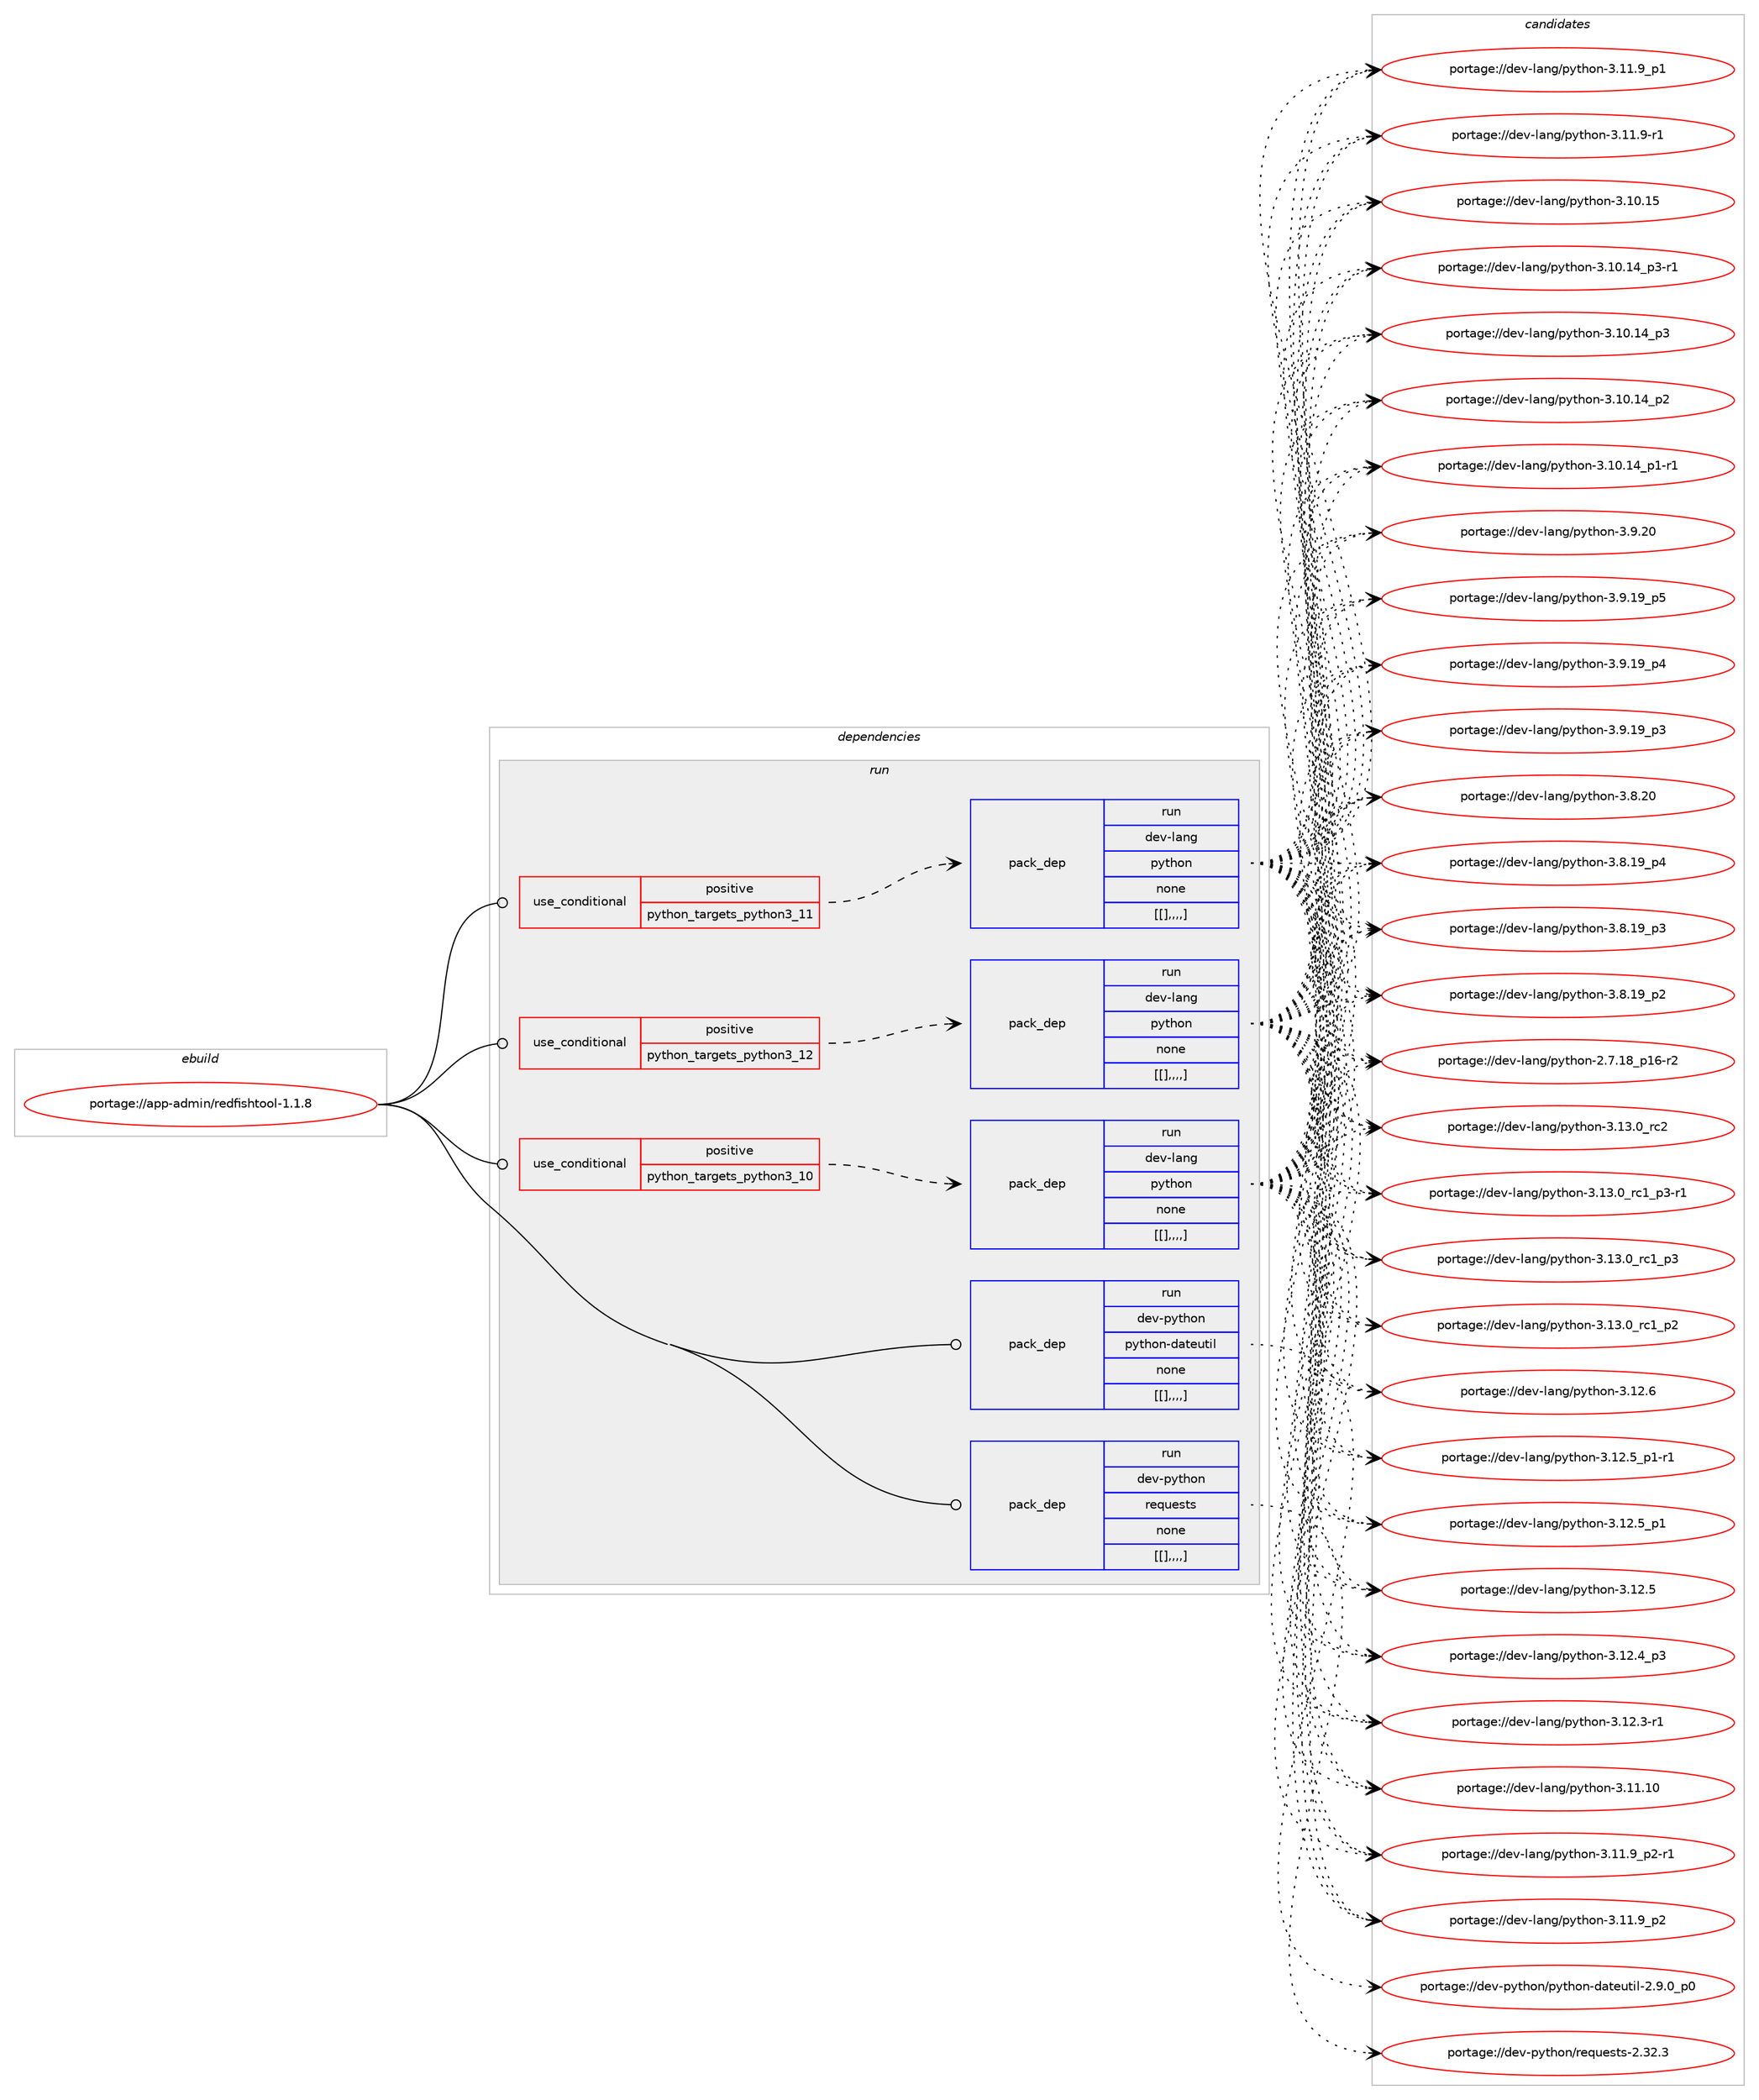 digraph prolog {

# *************
# Graph options
# *************

newrank=true;
concentrate=true;
compound=true;
graph [rankdir=LR,fontname=Helvetica,fontsize=10,ranksep=1.5];#, ranksep=2.5, nodesep=0.2];
edge  [arrowhead=vee];
node  [fontname=Helvetica,fontsize=10];

# **********
# The ebuild
# **********

subgraph cluster_leftcol {
color=gray;
label=<<i>ebuild</i>>;
id [label="portage://app-admin/redfishtool-1.1.8", color=red, width=4, href="../app-admin/redfishtool-1.1.8.svg"];
}

# ****************
# The dependencies
# ****************

subgraph cluster_midcol {
color=gray;
label=<<i>dependencies</i>>;
subgraph cluster_compile {
fillcolor="#eeeeee";
style=filled;
label=<<i>compile</i>>;
}
subgraph cluster_compileandrun {
fillcolor="#eeeeee";
style=filled;
label=<<i>compile and run</i>>;
}
subgraph cluster_run {
fillcolor="#eeeeee";
style=filled;
label=<<i>run</i>>;
subgraph cond987 {
dependency4208 [label=<<TABLE BORDER="0" CELLBORDER="1" CELLSPACING="0" CELLPADDING="4"><TR><TD ROWSPAN="3" CELLPADDING="10">use_conditional</TD></TR><TR><TD>positive</TD></TR><TR><TD>python_targets_python3_10</TD></TR></TABLE>>, shape=none, color=red];
subgraph pack3205 {
dependency4209 [label=<<TABLE BORDER="0" CELLBORDER="1" CELLSPACING="0" CELLPADDING="4" WIDTH="220"><TR><TD ROWSPAN="6" CELLPADDING="30">pack_dep</TD></TR><TR><TD WIDTH="110">run</TD></TR><TR><TD>dev-lang</TD></TR><TR><TD>python</TD></TR><TR><TD>none</TD></TR><TR><TD>[[],,,,]</TD></TR></TABLE>>, shape=none, color=blue];
}
dependency4208:e -> dependency4209:w [weight=20,style="dashed",arrowhead="vee"];
}
id:e -> dependency4208:w [weight=20,style="solid",arrowhead="odot"];
subgraph cond988 {
dependency4210 [label=<<TABLE BORDER="0" CELLBORDER="1" CELLSPACING="0" CELLPADDING="4"><TR><TD ROWSPAN="3" CELLPADDING="10">use_conditional</TD></TR><TR><TD>positive</TD></TR><TR><TD>python_targets_python3_11</TD></TR></TABLE>>, shape=none, color=red];
subgraph pack3206 {
dependency4211 [label=<<TABLE BORDER="0" CELLBORDER="1" CELLSPACING="0" CELLPADDING="4" WIDTH="220"><TR><TD ROWSPAN="6" CELLPADDING="30">pack_dep</TD></TR><TR><TD WIDTH="110">run</TD></TR><TR><TD>dev-lang</TD></TR><TR><TD>python</TD></TR><TR><TD>none</TD></TR><TR><TD>[[],,,,]</TD></TR></TABLE>>, shape=none, color=blue];
}
dependency4210:e -> dependency4211:w [weight=20,style="dashed",arrowhead="vee"];
}
id:e -> dependency4210:w [weight=20,style="solid",arrowhead="odot"];
subgraph cond989 {
dependency4212 [label=<<TABLE BORDER="0" CELLBORDER="1" CELLSPACING="0" CELLPADDING="4"><TR><TD ROWSPAN="3" CELLPADDING="10">use_conditional</TD></TR><TR><TD>positive</TD></TR><TR><TD>python_targets_python3_12</TD></TR></TABLE>>, shape=none, color=red];
subgraph pack3207 {
dependency4213 [label=<<TABLE BORDER="0" CELLBORDER="1" CELLSPACING="0" CELLPADDING="4" WIDTH="220"><TR><TD ROWSPAN="6" CELLPADDING="30">pack_dep</TD></TR><TR><TD WIDTH="110">run</TD></TR><TR><TD>dev-lang</TD></TR><TR><TD>python</TD></TR><TR><TD>none</TD></TR><TR><TD>[[],,,,]</TD></TR></TABLE>>, shape=none, color=blue];
}
dependency4212:e -> dependency4213:w [weight=20,style="dashed",arrowhead="vee"];
}
id:e -> dependency4212:w [weight=20,style="solid",arrowhead="odot"];
subgraph pack3208 {
dependency4214 [label=<<TABLE BORDER="0" CELLBORDER="1" CELLSPACING="0" CELLPADDING="4" WIDTH="220"><TR><TD ROWSPAN="6" CELLPADDING="30">pack_dep</TD></TR><TR><TD WIDTH="110">run</TD></TR><TR><TD>dev-python</TD></TR><TR><TD>python-dateutil</TD></TR><TR><TD>none</TD></TR><TR><TD>[[],,,,]</TD></TR></TABLE>>, shape=none, color=blue];
}
id:e -> dependency4214:w [weight=20,style="solid",arrowhead="odot"];
subgraph pack3209 {
dependency4215 [label=<<TABLE BORDER="0" CELLBORDER="1" CELLSPACING="0" CELLPADDING="4" WIDTH="220"><TR><TD ROWSPAN="6" CELLPADDING="30">pack_dep</TD></TR><TR><TD WIDTH="110">run</TD></TR><TR><TD>dev-python</TD></TR><TR><TD>requests</TD></TR><TR><TD>none</TD></TR><TR><TD>[[],,,,]</TD></TR></TABLE>>, shape=none, color=blue];
}
id:e -> dependency4215:w [weight=20,style="solid",arrowhead="odot"];
}
}

# **************
# The candidates
# **************

subgraph cluster_choices {
rank=same;
color=gray;
label=<<i>candidates</i>>;

subgraph choice3205 {
color=black;
nodesep=1;
choice10010111845108971101034711212111610411111045514649514648951149950 [label="portage://dev-lang/python-3.13.0_rc2", color=red, width=4,href="../dev-lang/python-3.13.0_rc2.svg"];
choice1001011184510897110103471121211161041111104551464951464895114994995112514511449 [label="portage://dev-lang/python-3.13.0_rc1_p3-r1", color=red, width=4,href="../dev-lang/python-3.13.0_rc1_p3-r1.svg"];
choice100101118451089711010347112121116104111110455146495146489511499499511251 [label="portage://dev-lang/python-3.13.0_rc1_p3", color=red, width=4,href="../dev-lang/python-3.13.0_rc1_p3.svg"];
choice100101118451089711010347112121116104111110455146495146489511499499511250 [label="portage://dev-lang/python-3.13.0_rc1_p2", color=red, width=4,href="../dev-lang/python-3.13.0_rc1_p2.svg"];
choice10010111845108971101034711212111610411111045514649504654 [label="portage://dev-lang/python-3.12.6", color=red, width=4,href="../dev-lang/python-3.12.6.svg"];
choice1001011184510897110103471121211161041111104551464950465395112494511449 [label="portage://dev-lang/python-3.12.5_p1-r1", color=red, width=4,href="../dev-lang/python-3.12.5_p1-r1.svg"];
choice100101118451089711010347112121116104111110455146495046539511249 [label="portage://dev-lang/python-3.12.5_p1", color=red, width=4,href="../dev-lang/python-3.12.5_p1.svg"];
choice10010111845108971101034711212111610411111045514649504653 [label="portage://dev-lang/python-3.12.5", color=red, width=4,href="../dev-lang/python-3.12.5.svg"];
choice100101118451089711010347112121116104111110455146495046529511251 [label="portage://dev-lang/python-3.12.4_p3", color=red, width=4,href="../dev-lang/python-3.12.4_p3.svg"];
choice100101118451089711010347112121116104111110455146495046514511449 [label="portage://dev-lang/python-3.12.3-r1", color=red, width=4,href="../dev-lang/python-3.12.3-r1.svg"];
choice1001011184510897110103471121211161041111104551464949464948 [label="portage://dev-lang/python-3.11.10", color=red, width=4,href="../dev-lang/python-3.11.10.svg"];
choice1001011184510897110103471121211161041111104551464949465795112504511449 [label="portage://dev-lang/python-3.11.9_p2-r1", color=red, width=4,href="../dev-lang/python-3.11.9_p2-r1.svg"];
choice100101118451089711010347112121116104111110455146494946579511250 [label="portage://dev-lang/python-3.11.9_p2", color=red, width=4,href="../dev-lang/python-3.11.9_p2.svg"];
choice100101118451089711010347112121116104111110455146494946579511249 [label="portage://dev-lang/python-3.11.9_p1", color=red, width=4,href="../dev-lang/python-3.11.9_p1.svg"];
choice100101118451089711010347112121116104111110455146494946574511449 [label="portage://dev-lang/python-3.11.9-r1", color=red, width=4,href="../dev-lang/python-3.11.9-r1.svg"];
choice1001011184510897110103471121211161041111104551464948464953 [label="portage://dev-lang/python-3.10.15", color=red, width=4,href="../dev-lang/python-3.10.15.svg"];
choice100101118451089711010347112121116104111110455146494846495295112514511449 [label="portage://dev-lang/python-3.10.14_p3-r1", color=red, width=4,href="../dev-lang/python-3.10.14_p3-r1.svg"];
choice10010111845108971101034711212111610411111045514649484649529511251 [label="portage://dev-lang/python-3.10.14_p3", color=red, width=4,href="../dev-lang/python-3.10.14_p3.svg"];
choice10010111845108971101034711212111610411111045514649484649529511250 [label="portage://dev-lang/python-3.10.14_p2", color=red, width=4,href="../dev-lang/python-3.10.14_p2.svg"];
choice100101118451089711010347112121116104111110455146494846495295112494511449 [label="portage://dev-lang/python-3.10.14_p1-r1", color=red, width=4,href="../dev-lang/python-3.10.14_p1-r1.svg"];
choice10010111845108971101034711212111610411111045514657465048 [label="portage://dev-lang/python-3.9.20", color=red, width=4,href="../dev-lang/python-3.9.20.svg"];
choice100101118451089711010347112121116104111110455146574649579511253 [label="portage://dev-lang/python-3.9.19_p5", color=red, width=4,href="../dev-lang/python-3.9.19_p5.svg"];
choice100101118451089711010347112121116104111110455146574649579511252 [label="portage://dev-lang/python-3.9.19_p4", color=red, width=4,href="../dev-lang/python-3.9.19_p4.svg"];
choice100101118451089711010347112121116104111110455146574649579511251 [label="portage://dev-lang/python-3.9.19_p3", color=red, width=4,href="../dev-lang/python-3.9.19_p3.svg"];
choice10010111845108971101034711212111610411111045514656465048 [label="portage://dev-lang/python-3.8.20", color=red, width=4,href="../dev-lang/python-3.8.20.svg"];
choice100101118451089711010347112121116104111110455146564649579511252 [label="portage://dev-lang/python-3.8.19_p4", color=red, width=4,href="../dev-lang/python-3.8.19_p4.svg"];
choice100101118451089711010347112121116104111110455146564649579511251 [label="portage://dev-lang/python-3.8.19_p3", color=red, width=4,href="../dev-lang/python-3.8.19_p3.svg"];
choice100101118451089711010347112121116104111110455146564649579511250 [label="portage://dev-lang/python-3.8.19_p2", color=red, width=4,href="../dev-lang/python-3.8.19_p2.svg"];
choice100101118451089711010347112121116104111110455046554649569511249544511450 [label="portage://dev-lang/python-2.7.18_p16-r2", color=red, width=4,href="../dev-lang/python-2.7.18_p16-r2.svg"];
dependency4209:e -> choice10010111845108971101034711212111610411111045514649514648951149950:w [style=dotted,weight="100"];
dependency4209:e -> choice1001011184510897110103471121211161041111104551464951464895114994995112514511449:w [style=dotted,weight="100"];
dependency4209:e -> choice100101118451089711010347112121116104111110455146495146489511499499511251:w [style=dotted,weight="100"];
dependency4209:e -> choice100101118451089711010347112121116104111110455146495146489511499499511250:w [style=dotted,weight="100"];
dependency4209:e -> choice10010111845108971101034711212111610411111045514649504654:w [style=dotted,weight="100"];
dependency4209:e -> choice1001011184510897110103471121211161041111104551464950465395112494511449:w [style=dotted,weight="100"];
dependency4209:e -> choice100101118451089711010347112121116104111110455146495046539511249:w [style=dotted,weight="100"];
dependency4209:e -> choice10010111845108971101034711212111610411111045514649504653:w [style=dotted,weight="100"];
dependency4209:e -> choice100101118451089711010347112121116104111110455146495046529511251:w [style=dotted,weight="100"];
dependency4209:e -> choice100101118451089711010347112121116104111110455146495046514511449:w [style=dotted,weight="100"];
dependency4209:e -> choice1001011184510897110103471121211161041111104551464949464948:w [style=dotted,weight="100"];
dependency4209:e -> choice1001011184510897110103471121211161041111104551464949465795112504511449:w [style=dotted,weight="100"];
dependency4209:e -> choice100101118451089711010347112121116104111110455146494946579511250:w [style=dotted,weight="100"];
dependency4209:e -> choice100101118451089711010347112121116104111110455146494946579511249:w [style=dotted,weight="100"];
dependency4209:e -> choice100101118451089711010347112121116104111110455146494946574511449:w [style=dotted,weight="100"];
dependency4209:e -> choice1001011184510897110103471121211161041111104551464948464953:w [style=dotted,weight="100"];
dependency4209:e -> choice100101118451089711010347112121116104111110455146494846495295112514511449:w [style=dotted,weight="100"];
dependency4209:e -> choice10010111845108971101034711212111610411111045514649484649529511251:w [style=dotted,weight="100"];
dependency4209:e -> choice10010111845108971101034711212111610411111045514649484649529511250:w [style=dotted,weight="100"];
dependency4209:e -> choice100101118451089711010347112121116104111110455146494846495295112494511449:w [style=dotted,weight="100"];
dependency4209:e -> choice10010111845108971101034711212111610411111045514657465048:w [style=dotted,weight="100"];
dependency4209:e -> choice100101118451089711010347112121116104111110455146574649579511253:w [style=dotted,weight="100"];
dependency4209:e -> choice100101118451089711010347112121116104111110455146574649579511252:w [style=dotted,weight="100"];
dependency4209:e -> choice100101118451089711010347112121116104111110455146574649579511251:w [style=dotted,weight="100"];
dependency4209:e -> choice10010111845108971101034711212111610411111045514656465048:w [style=dotted,weight="100"];
dependency4209:e -> choice100101118451089711010347112121116104111110455146564649579511252:w [style=dotted,weight="100"];
dependency4209:e -> choice100101118451089711010347112121116104111110455146564649579511251:w [style=dotted,weight="100"];
dependency4209:e -> choice100101118451089711010347112121116104111110455146564649579511250:w [style=dotted,weight="100"];
dependency4209:e -> choice100101118451089711010347112121116104111110455046554649569511249544511450:w [style=dotted,weight="100"];
}
subgraph choice3206 {
color=black;
nodesep=1;
choice10010111845108971101034711212111610411111045514649514648951149950 [label="portage://dev-lang/python-3.13.0_rc2", color=red, width=4,href="../dev-lang/python-3.13.0_rc2.svg"];
choice1001011184510897110103471121211161041111104551464951464895114994995112514511449 [label="portage://dev-lang/python-3.13.0_rc1_p3-r1", color=red, width=4,href="../dev-lang/python-3.13.0_rc1_p3-r1.svg"];
choice100101118451089711010347112121116104111110455146495146489511499499511251 [label="portage://dev-lang/python-3.13.0_rc1_p3", color=red, width=4,href="../dev-lang/python-3.13.0_rc1_p3.svg"];
choice100101118451089711010347112121116104111110455146495146489511499499511250 [label="portage://dev-lang/python-3.13.0_rc1_p2", color=red, width=4,href="../dev-lang/python-3.13.0_rc1_p2.svg"];
choice10010111845108971101034711212111610411111045514649504654 [label="portage://dev-lang/python-3.12.6", color=red, width=4,href="../dev-lang/python-3.12.6.svg"];
choice1001011184510897110103471121211161041111104551464950465395112494511449 [label="portage://dev-lang/python-3.12.5_p1-r1", color=red, width=4,href="../dev-lang/python-3.12.5_p1-r1.svg"];
choice100101118451089711010347112121116104111110455146495046539511249 [label="portage://dev-lang/python-3.12.5_p1", color=red, width=4,href="../dev-lang/python-3.12.5_p1.svg"];
choice10010111845108971101034711212111610411111045514649504653 [label="portage://dev-lang/python-3.12.5", color=red, width=4,href="../dev-lang/python-3.12.5.svg"];
choice100101118451089711010347112121116104111110455146495046529511251 [label="portage://dev-lang/python-3.12.4_p3", color=red, width=4,href="../dev-lang/python-3.12.4_p3.svg"];
choice100101118451089711010347112121116104111110455146495046514511449 [label="portage://dev-lang/python-3.12.3-r1", color=red, width=4,href="../dev-lang/python-3.12.3-r1.svg"];
choice1001011184510897110103471121211161041111104551464949464948 [label="portage://dev-lang/python-3.11.10", color=red, width=4,href="../dev-lang/python-3.11.10.svg"];
choice1001011184510897110103471121211161041111104551464949465795112504511449 [label="portage://dev-lang/python-3.11.9_p2-r1", color=red, width=4,href="../dev-lang/python-3.11.9_p2-r1.svg"];
choice100101118451089711010347112121116104111110455146494946579511250 [label="portage://dev-lang/python-3.11.9_p2", color=red, width=4,href="../dev-lang/python-3.11.9_p2.svg"];
choice100101118451089711010347112121116104111110455146494946579511249 [label="portage://dev-lang/python-3.11.9_p1", color=red, width=4,href="../dev-lang/python-3.11.9_p1.svg"];
choice100101118451089711010347112121116104111110455146494946574511449 [label="portage://dev-lang/python-3.11.9-r1", color=red, width=4,href="../dev-lang/python-3.11.9-r1.svg"];
choice1001011184510897110103471121211161041111104551464948464953 [label="portage://dev-lang/python-3.10.15", color=red, width=4,href="../dev-lang/python-3.10.15.svg"];
choice100101118451089711010347112121116104111110455146494846495295112514511449 [label="portage://dev-lang/python-3.10.14_p3-r1", color=red, width=4,href="../dev-lang/python-3.10.14_p3-r1.svg"];
choice10010111845108971101034711212111610411111045514649484649529511251 [label="portage://dev-lang/python-3.10.14_p3", color=red, width=4,href="../dev-lang/python-3.10.14_p3.svg"];
choice10010111845108971101034711212111610411111045514649484649529511250 [label="portage://dev-lang/python-3.10.14_p2", color=red, width=4,href="../dev-lang/python-3.10.14_p2.svg"];
choice100101118451089711010347112121116104111110455146494846495295112494511449 [label="portage://dev-lang/python-3.10.14_p1-r1", color=red, width=4,href="../dev-lang/python-3.10.14_p1-r1.svg"];
choice10010111845108971101034711212111610411111045514657465048 [label="portage://dev-lang/python-3.9.20", color=red, width=4,href="../dev-lang/python-3.9.20.svg"];
choice100101118451089711010347112121116104111110455146574649579511253 [label="portage://dev-lang/python-3.9.19_p5", color=red, width=4,href="../dev-lang/python-3.9.19_p5.svg"];
choice100101118451089711010347112121116104111110455146574649579511252 [label="portage://dev-lang/python-3.9.19_p4", color=red, width=4,href="../dev-lang/python-3.9.19_p4.svg"];
choice100101118451089711010347112121116104111110455146574649579511251 [label="portage://dev-lang/python-3.9.19_p3", color=red, width=4,href="../dev-lang/python-3.9.19_p3.svg"];
choice10010111845108971101034711212111610411111045514656465048 [label="portage://dev-lang/python-3.8.20", color=red, width=4,href="../dev-lang/python-3.8.20.svg"];
choice100101118451089711010347112121116104111110455146564649579511252 [label="portage://dev-lang/python-3.8.19_p4", color=red, width=4,href="../dev-lang/python-3.8.19_p4.svg"];
choice100101118451089711010347112121116104111110455146564649579511251 [label="portage://dev-lang/python-3.8.19_p3", color=red, width=4,href="../dev-lang/python-3.8.19_p3.svg"];
choice100101118451089711010347112121116104111110455146564649579511250 [label="portage://dev-lang/python-3.8.19_p2", color=red, width=4,href="../dev-lang/python-3.8.19_p2.svg"];
choice100101118451089711010347112121116104111110455046554649569511249544511450 [label="portage://dev-lang/python-2.7.18_p16-r2", color=red, width=4,href="../dev-lang/python-2.7.18_p16-r2.svg"];
dependency4211:e -> choice10010111845108971101034711212111610411111045514649514648951149950:w [style=dotted,weight="100"];
dependency4211:e -> choice1001011184510897110103471121211161041111104551464951464895114994995112514511449:w [style=dotted,weight="100"];
dependency4211:e -> choice100101118451089711010347112121116104111110455146495146489511499499511251:w [style=dotted,weight="100"];
dependency4211:e -> choice100101118451089711010347112121116104111110455146495146489511499499511250:w [style=dotted,weight="100"];
dependency4211:e -> choice10010111845108971101034711212111610411111045514649504654:w [style=dotted,weight="100"];
dependency4211:e -> choice1001011184510897110103471121211161041111104551464950465395112494511449:w [style=dotted,weight="100"];
dependency4211:e -> choice100101118451089711010347112121116104111110455146495046539511249:w [style=dotted,weight="100"];
dependency4211:e -> choice10010111845108971101034711212111610411111045514649504653:w [style=dotted,weight="100"];
dependency4211:e -> choice100101118451089711010347112121116104111110455146495046529511251:w [style=dotted,weight="100"];
dependency4211:e -> choice100101118451089711010347112121116104111110455146495046514511449:w [style=dotted,weight="100"];
dependency4211:e -> choice1001011184510897110103471121211161041111104551464949464948:w [style=dotted,weight="100"];
dependency4211:e -> choice1001011184510897110103471121211161041111104551464949465795112504511449:w [style=dotted,weight="100"];
dependency4211:e -> choice100101118451089711010347112121116104111110455146494946579511250:w [style=dotted,weight="100"];
dependency4211:e -> choice100101118451089711010347112121116104111110455146494946579511249:w [style=dotted,weight="100"];
dependency4211:e -> choice100101118451089711010347112121116104111110455146494946574511449:w [style=dotted,weight="100"];
dependency4211:e -> choice1001011184510897110103471121211161041111104551464948464953:w [style=dotted,weight="100"];
dependency4211:e -> choice100101118451089711010347112121116104111110455146494846495295112514511449:w [style=dotted,weight="100"];
dependency4211:e -> choice10010111845108971101034711212111610411111045514649484649529511251:w [style=dotted,weight="100"];
dependency4211:e -> choice10010111845108971101034711212111610411111045514649484649529511250:w [style=dotted,weight="100"];
dependency4211:e -> choice100101118451089711010347112121116104111110455146494846495295112494511449:w [style=dotted,weight="100"];
dependency4211:e -> choice10010111845108971101034711212111610411111045514657465048:w [style=dotted,weight="100"];
dependency4211:e -> choice100101118451089711010347112121116104111110455146574649579511253:w [style=dotted,weight="100"];
dependency4211:e -> choice100101118451089711010347112121116104111110455146574649579511252:w [style=dotted,weight="100"];
dependency4211:e -> choice100101118451089711010347112121116104111110455146574649579511251:w [style=dotted,weight="100"];
dependency4211:e -> choice10010111845108971101034711212111610411111045514656465048:w [style=dotted,weight="100"];
dependency4211:e -> choice100101118451089711010347112121116104111110455146564649579511252:w [style=dotted,weight="100"];
dependency4211:e -> choice100101118451089711010347112121116104111110455146564649579511251:w [style=dotted,weight="100"];
dependency4211:e -> choice100101118451089711010347112121116104111110455146564649579511250:w [style=dotted,weight="100"];
dependency4211:e -> choice100101118451089711010347112121116104111110455046554649569511249544511450:w [style=dotted,weight="100"];
}
subgraph choice3207 {
color=black;
nodesep=1;
choice10010111845108971101034711212111610411111045514649514648951149950 [label="portage://dev-lang/python-3.13.0_rc2", color=red, width=4,href="../dev-lang/python-3.13.0_rc2.svg"];
choice1001011184510897110103471121211161041111104551464951464895114994995112514511449 [label="portage://dev-lang/python-3.13.0_rc1_p3-r1", color=red, width=4,href="../dev-lang/python-3.13.0_rc1_p3-r1.svg"];
choice100101118451089711010347112121116104111110455146495146489511499499511251 [label="portage://dev-lang/python-3.13.0_rc1_p3", color=red, width=4,href="../dev-lang/python-3.13.0_rc1_p3.svg"];
choice100101118451089711010347112121116104111110455146495146489511499499511250 [label="portage://dev-lang/python-3.13.0_rc1_p2", color=red, width=4,href="../dev-lang/python-3.13.0_rc1_p2.svg"];
choice10010111845108971101034711212111610411111045514649504654 [label="portage://dev-lang/python-3.12.6", color=red, width=4,href="../dev-lang/python-3.12.6.svg"];
choice1001011184510897110103471121211161041111104551464950465395112494511449 [label="portage://dev-lang/python-3.12.5_p1-r1", color=red, width=4,href="../dev-lang/python-3.12.5_p1-r1.svg"];
choice100101118451089711010347112121116104111110455146495046539511249 [label="portage://dev-lang/python-3.12.5_p1", color=red, width=4,href="../dev-lang/python-3.12.5_p1.svg"];
choice10010111845108971101034711212111610411111045514649504653 [label="portage://dev-lang/python-3.12.5", color=red, width=4,href="../dev-lang/python-3.12.5.svg"];
choice100101118451089711010347112121116104111110455146495046529511251 [label="portage://dev-lang/python-3.12.4_p3", color=red, width=4,href="../dev-lang/python-3.12.4_p3.svg"];
choice100101118451089711010347112121116104111110455146495046514511449 [label="portage://dev-lang/python-3.12.3-r1", color=red, width=4,href="../dev-lang/python-3.12.3-r1.svg"];
choice1001011184510897110103471121211161041111104551464949464948 [label="portage://dev-lang/python-3.11.10", color=red, width=4,href="../dev-lang/python-3.11.10.svg"];
choice1001011184510897110103471121211161041111104551464949465795112504511449 [label="portage://dev-lang/python-3.11.9_p2-r1", color=red, width=4,href="../dev-lang/python-3.11.9_p2-r1.svg"];
choice100101118451089711010347112121116104111110455146494946579511250 [label="portage://dev-lang/python-3.11.9_p2", color=red, width=4,href="../dev-lang/python-3.11.9_p2.svg"];
choice100101118451089711010347112121116104111110455146494946579511249 [label="portage://dev-lang/python-3.11.9_p1", color=red, width=4,href="../dev-lang/python-3.11.9_p1.svg"];
choice100101118451089711010347112121116104111110455146494946574511449 [label="portage://dev-lang/python-3.11.9-r1", color=red, width=4,href="../dev-lang/python-3.11.9-r1.svg"];
choice1001011184510897110103471121211161041111104551464948464953 [label="portage://dev-lang/python-3.10.15", color=red, width=4,href="../dev-lang/python-3.10.15.svg"];
choice100101118451089711010347112121116104111110455146494846495295112514511449 [label="portage://dev-lang/python-3.10.14_p3-r1", color=red, width=4,href="../dev-lang/python-3.10.14_p3-r1.svg"];
choice10010111845108971101034711212111610411111045514649484649529511251 [label="portage://dev-lang/python-3.10.14_p3", color=red, width=4,href="../dev-lang/python-3.10.14_p3.svg"];
choice10010111845108971101034711212111610411111045514649484649529511250 [label="portage://dev-lang/python-3.10.14_p2", color=red, width=4,href="../dev-lang/python-3.10.14_p2.svg"];
choice100101118451089711010347112121116104111110455146494846495295112494511449 [label="portage://dev-lang/python-3.10.14_p1-r1", color=red, width=4,href="../dev-lang/python-3.10.14_p1-r1.svg"];
choice10010111845108971101034711212111610411111045514657465048 [label="portage://dev-lang/python-3.9.20", color=red, width=4,href="../dev-lang/python-3.9.20.svg"];
choice100101118451089711010347112121116104111110455146574649579511253 [label="portage://dev-lang/python-3.9.19_p5", color=red, width=4,href="../dev-lang/python-3.9.19_p5.svg"];
choice100101118451089711010347112121116104111110455146574649579511252 [label="portage://dev-lang/python-3.9.19_p4", color=red, width=4,href="../dev-lang/python-3.9.19_p4.svg"];
choice100101118451089711010347112121116104111110455146574649579511251 [label="portage://dev-lang/python-3.9.19_p3", color=red, width=4,href="../dev-lang/python-3.9.19_p3.svg"];
choice10010111845108971101034711212111610411111045514656465048 [label="portage://dev-lang/python-3.8.20", color=red, width=4,href="../dev-lang/python-3.8.20.svg"];
choice100101118451089711010347112121116104111110455146564649579511252 [label="portage://dev-lang/python-3.8.19_p4", color=red, width=4,href="../dev-lang/python-3.8.19_p4.svg"];
choice100101118451089711010347112121116104111110455146564649579511251 [label="portage://dev-lang/python-3.8.19_p3", color=red, width=4,href="../dev-lang/python-3.8.19_p3.svg"];
choice100101118451089711010347112121116104111110455146564649579511250 [label="portage://dev-lang/python-3.8.19_p2", color=red, width=4,href="../dev-lang/python-3.8.19_p2.svg"];
choice100101118451089711010347112121116104111110455046554649569511249544511450 [label="portage://dev-lang/python-2.7.18_p16-r2", color=red, width=4,href="../dev-lang/python-2.7.18_p16-r2.svg"];
dependency4213:e -> choice10010111845108971101034711212111610411111045514649514648951149950:w [style=dotted,weight="100"];
dependency4213:e -> choice1001011184510897110103471121211161041111104551464951464895114994995112514511449:w [style=dotted,weight="100"];
dependency4213:e -> choice100101118451089711010347112121116104111110455146495146489511499499511251:w [style=dotted,weight="100"];
dependency4213:e -> choice100101118451089711010347112121116104111110455146495146489511499499511250:w [style=dotted,weight="100"];
dependency4213:e -> choice10010111845108971101034711212111610411111045514649504654:w [style=dotted,weight="100"];
dependency4213:e -> choice1001011184510897110103471121211161041111104551464950465395112494511449:w [style=dotted,weight="100"];
dependency4213:e -> choice100101118451089711010347112121116104111110455146495046539511249:w [style=dotted,weight="100"];
dependency4213:e -> choice10010111845108971101034711212111610411111045514649504653:w [style=dotted,weight="100"];
dependency4213:e -> choice100101118451089711010347112121116104111110455146495046529511251:w [style=dotted,weight="100"];
dependency4213:e -> choice100101118451089711010347112121116104111110455146495046514511449:w [style=dotted,weight="100"];
dependency4213:e -> choice1001011184510897110103471121211161041111104551464949464948:w [style=dotted,weight="100"];
dependency4213:e -> choice1001011184510897110103471121211161041111104551464949465795112504511449:w [style=dotted,weight="100"];
dependency4213:e -> choice100101118451089711010347112121116104111110455146494946579511250:w [style=dotted,weight="100"];
dependency4213:e -> choice100101118451089711010347112121116104111110455146494946579511249:w [style=dotted,weight="100"];
dependency4213:e -> choice100101118451089711010347112121116104111110455146494946574511449:w [style=dotted,weight="100"];
dependency4213:e -> choice1001011184510897110103471121211161041111104551464948464953:w [style=dotted,weight="100"];
dependency4213:e -> choice100101118451089711010347112121116104111110455146494846495295112514511449:w [style=dotted,weight="100"];
dependency4213:e -> choice10010111845108971101034711212111610411111045514649484649529511251:w [style=dotted,weight="100"];
dependency4213:e -> choice10010111845108971101034711212111610411111045514649484649529511250:w [style=dotted,weight="100"];
dependency4213:e -> choice100101118451089711010347112121116104111110455146494846495295112494511449:w [style=dotted,weight="100"];
dependency4213:e -> choice10010111845108971101034711212111610411111045514657465048:w [style=dotted,weight="100"];
dependency4213:e -> choice100101118451089711010347112121116104111110455146574649579511253:w [style=dotted,weight="100"];
dependency4213:e -> choice100101118451089711010347112121116104111110455146574649579511252:w [style=dotted,weight="100"];
dependency4213:e -> choice100101118451089711010347112121116104111110455146574649579511251:w [style=dotted,weight="100"];
dependency4213:e -> choice10010111845108971101034711212111610411111045514656465048:w [style=dotted,weight="100"];
dependency4213:e -> choice100101118451089711010347112121116104111110455146564649579511252:w [style=dotted,weight="100"];
dependency4213:e -> choice100101118451089711010347112121116104111110455146564649579511251:w [style=dotted,weight="100"];
dependency4213:e -> choice100101118451089711010347112121116104111110455146564649579511250:w [style=dotted,weight="100"];
dependency4213:e -> choice100101118451089711010347112121116104111110455046554649569511249544511450:w [style=dotted,weight="100"];
}
subgraph choice3208 {
color=black;
nodesep=1;
choice100101118451121211161041111104711212111610411111045100971161011171161051084550465746489511248 [label="portage://dev-python/python-dateutil-2.9.0_p0", color=red, width=4,href="../dev-python/python-dateutil-2.9.0_p0.svg"];
dependency4214:e -> choice100101118451121211161041111104711212111610411111045100971161011171161051084550465746489511248:w [style=dotted,weight="100"];
}
subgraph choice3209 {
color=black;
nodesep=1;
choice100101118451121211161041111104711410111311710111511611545504651504651 [label="portage://dev-python/requests-2.32.3", color=red, width=4,href="../dev-python/requests-2.32.3.svg"];
dependency4215:e -> choice100101118451121211161041111104711410111311710111511611545504651504651:w [style=dotted,weight="100"];
}
}

}
